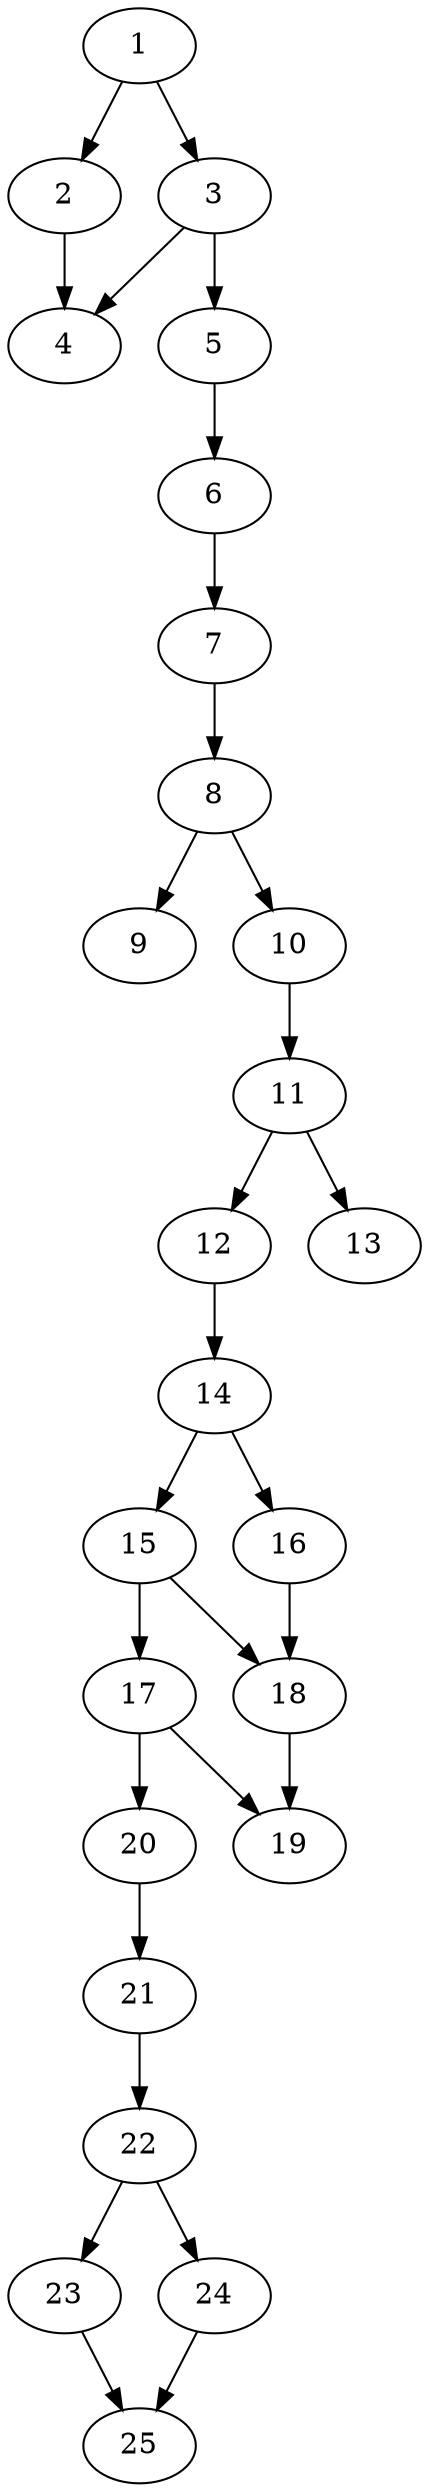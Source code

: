 // DAG automatically generated by daggen at Thu Oct  3 14:00:39 2019
// ./daggen --dot -n 25 --ccr 0.4 --fat 0.3 --regular 0.9 --density 0.7 --mindata 5242880 --maxdata 52428800 
digraph G {
  1 [size="87705600", alpha="0.11", expect_size="35082240"] 
  1 -> 2 [size ="35082240"]
  1 -> 3 [size ="35082240"]
  2 [size="67023360", alpha="0.15", expect_size="26809344"] 
  2 -> 4 [size ="26809344"]
  3 [size="35264000", alpha="0.07", expect_size="14105600"] 
  3 -> 4 [size ="14105600"]
  3 -> 5 [size ="14105600"]
  4 [size="48376320", alpha="0.09", expect_size="19350528"] 
  5 [size="123240960", alpha="0.14", expect_size="49296384"] 
  5 -> 6 [size ="49296384"]
  6 [size="96701440", alpha="0.00", expect_size="38680576"] 
  6 -> 7 [size ="38680576"]
  7 [size="18250240", alpha="0.18", expect_size="7300096"] 
  7 -> 8 [size ="7300096"]
  8 [size="74383360", alpha="0.02", expect_size="29753344"] 
  8 -> 9 [size ="29753344"]
  8 -> 10 [size ="29753344"]
  9 [size="28989440", alpha="0.14", expect_size="11595776"] 
  10 [size="83166720", alpha="0.07", expect_size="33266688"] 
  10 -> 11 [size ="33266688"]
  11 [size="39892480", alpha="0.02", expect_size="15956992"] 
  11 -> 12 [size ="15956992"]
  11 -> 13 [size ="15956992"]
  12 [size="101888000", alpha="0.14", expect_size="40755200"] 
  12 -> 14 [size ="40755200"]
  13 [size="73909760", alpha="0.16", expect_size="29563904"] 
  14 [size="114767360", alpha="0.03", expect_size="45906944"] 
  14 -> 15 [size ="45906944"]
  14 -> 16 [size ="45906944"]
  15 [size="51591680", alpha="0.18", expect_size="20636672"] 
  15 -> 17 [size ="20636672"]
  15 -> 18 [size ="20636672"]
  16 [size="15444480", alpha="0.11", expect_size="6177792"] 
  16 -> 18 [size ="6177792"]
  17 [size="15454720", alpha="0.10", expect_size="6181888"] 
  17 -> 19 [size ="6181888"]
  17 -> 20 [size ="6181888"]
  18 [size="123097600", alpha="0.07", expect_size="49239040"] 
  18 -> 19 [size ="49239040"]
  19 [size="18567680", alpha="0.20", expect_size="7427072"] 
  20 [size="102041600", alpha="0.00", expect_size="40816640"] 
  20 -> 21 [size ="40816640"]
  21 [size="26613760", alpha="0.13", expect_size="10645504"] 
  21 -> 22 [size ="10645504"]
  22 [size="38417920", alpha="0.15", expect_size="15367168"] 
  22 -> 23 [size ="15367168"]
  22 -> 24 [size ="15367168"]
  23 [size="121425920", alpha="0.01", expect_size="48570368"] 
  23 -> 25 [size ="48570368"]
  24 [size="98321920", alpha="0.13", expect_size="39328768"] 
  24 -> 25 [size ="39328768"]
  25 [size="115560960", alpha="0.03", expect_size="46224384"] 
}
